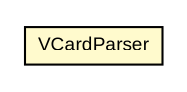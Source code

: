 #!/usr/local/bin/dot
#
# Class diagram 
# Generated by UMLGraph version R5_7_2-3-gee82a7 (http://www.umlgraph.org/)
#

digraph G {
	edge [fontname="arial",fontsize=10,labelfontname="arial",labelfontsize=10];
	node [fontname="arial",fontsize=10,shape=plaintext];
	nodesep=0.25;
	ranksep=0.5;
	// com.st.st25sdk.ndef.VCardRecord.VCardParser
	c42306 [label=<<table title="com.st.st25sdk.ndef.VCardRecord.VCardParser" border="0" cellborder="1" cellspacing="0" cellpadding="2" port="p" bgcolor="lemonChiffon" href="./VCardRecord.VCardParser.html">
		<tr><td><table border="0" cellspacing="0" cellpadding="1">
<tr><td align="center" balign="center"> VCardParser </td></tr>
		</table></td></tr>
		</table>>, URL="./VCardRecord.VCardParser.html", fontname="arial", fontcolor="black", fontsize=9.0];
}

